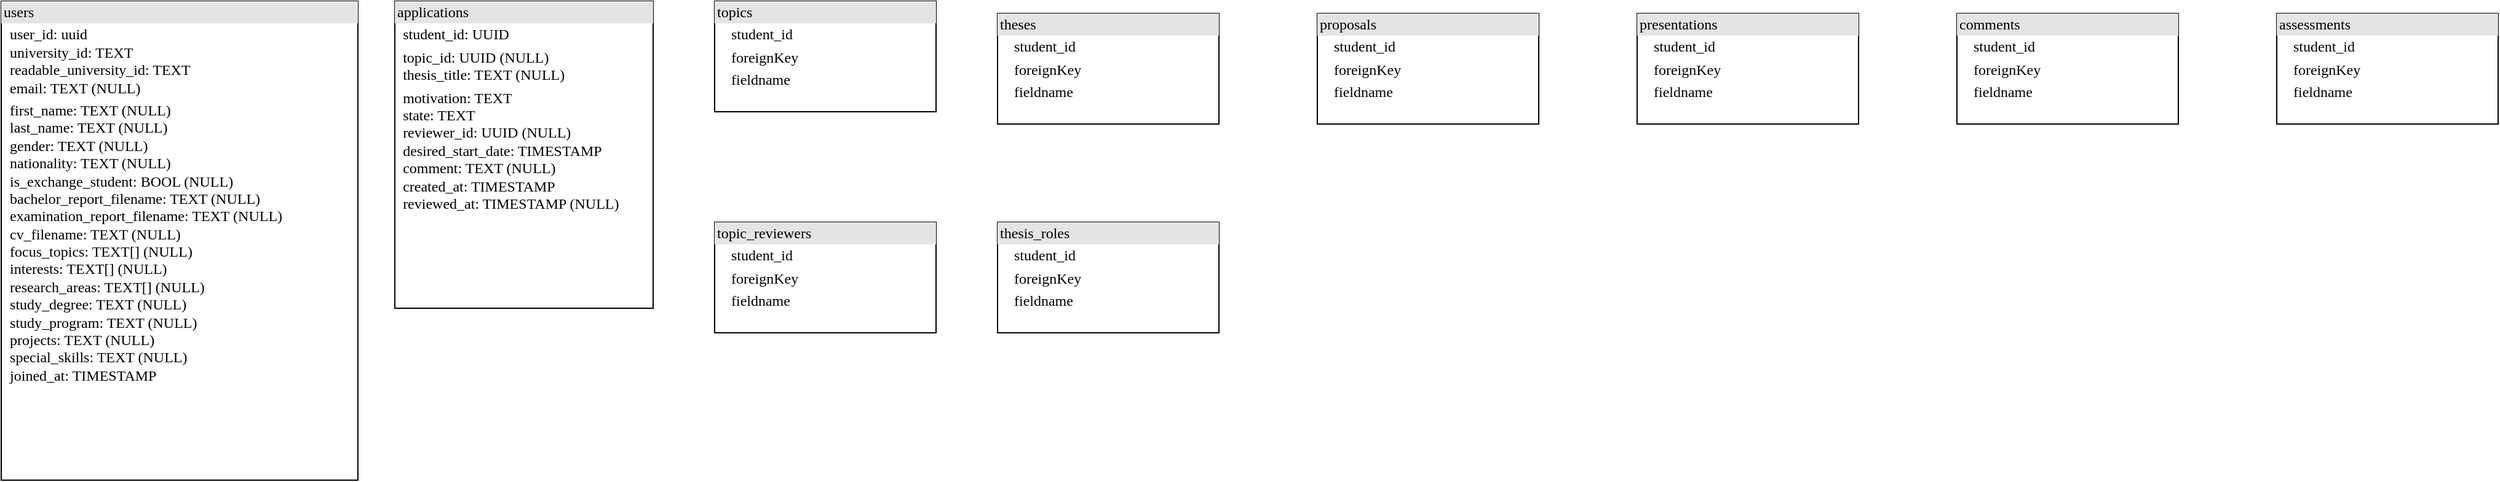 <mxfile version="24.6.4" type="github">
  <diagram name="Page-1" id="2ca16b54-16f6-2749-3443-fa8db7711227">
    <mxGraphModel dx="1429" dy="720" grid="1" gridSize="10" guides="1" tooltips="1" connect="1" arrows="1" fold="1" page="1" pageScale="1" pageWidth="1100" pageHeight="850" background="none" math="0" shadow="0">
      <root>
        <mxCell id="0" />
        <mxCell id="1" parent="0" />
        <mxCell id="2ed32ef02a7f4228-1" value="&lt;div style=&quot;box-sizing:border-box;width:100%;background:#e4e4e4;padding:2px;&quot;&gt;users&lt;/div&gt;&lt;table style=&quot;width:100%;font-size:1em;&quot; cellpadding=&quot;2&quot; cellspacing=&quot;0&quot;&gt;&lt;tbody&gt;&lt;tr&gt;&lt;td&gt;&lt;br&gt;&lt;/td&gt;&lt;td&gt;user_id: uuid&lt;br&gt;university_id: TEXT&lt;br&gt;readable_university_id: TEXT&lt;br&gt;email: TEXT (NULL)&lt;br&gt;&lt;/td&gt;&lt;/tr&gt;&lt;tr&gt;&lt;td&gt;&lt;/td&gt;&lt;td&gt;first_name: TEXT (NULL)&lt;br&gt;last_name: TEXT (NULL)&lt;br&gt;gender: TEXT (NULL)&lt;br&gt;nationality: TEXT (NULL)&lt;br&gt;is_exchange_student: BOOL (NULL)&lt;br&gt;bachelor_report_filename: TEXT (NULL)&lt;br&gt;examination_report_filename: TEXT (NULL)&lt;br&gt;cv_filename: TEXT (NULL)&lt;br&gt;focus_topics: TEXT[] (NULL)&lt;br&gt;interests: TEXT[] (NULL)&lt;br&gt;research_areas: TEXT[] (NULL)&lt;br&gt;study_degree: TEXT (NULL)&lt;br&gt;study_program: TEXT (NULL)&lt;br&gt;projects: TEXT (NULL)&lt;br&gt;special_skills: TEXT (NULL)&lt;br&gt;joined_at: TIMESTAMP&lt;br&gt;&lt;br&gt;&lt;br&gt;&lt;/td&gt;&lt;/tr&gt;&lt;/tbody&gt;&lt;/table&gt;" style="verticalAlign=top;align=left;overflow=fill;html=1;rounded=0;shadow=0;comic=0;labelBackgroundColor=none;strokeWidth=1;fontFamily=Verdana;fontSize=12" parent="1" vertex="1">
          <mxGeometry x="80" y="90" width="290" height="390" as="geometry" />
        </mxCell>
        <mxCell id="V38JLOzTE2tIwlUcOq3U-1" value="&lt;div style=&quot;box-sizing:border-box;width:100%;background:#e4e4e4;padding:2px;&quot;&gt;applications&lt;/div&gt;&lt;table style=&quot;width:100%;font-size:1em;&quot; cellpadding=&quot;2&quot; cellspacing=&quot;0&quot;&gt;&lt;tbody&gt;&lt;tr&gt;&lt;td&gt;&lt;br&gt;&lt;/td&gt;&lt;td&gt;student_id: UUID&lt;/td&gt;&lt;/tr&gt;&lt;tr&gt;&lt;td&gt;&lt;/td&gt;&lt;td&gt;topic_id: UUID (NULL)&lt;br&gt;thesis_title: TEXT (NULL)&lt;/td&gt;&lt;/tr&gt;&lt;tr&gt;&lt;td&gt;&lt;/td&gt;&lt;td&gt;motivation: TEXT&lt;br&gt;state: TEXT&lt;br&gt;reviewer_id: UUID (NULL)&lt;br&gt;desired_start_date: TIMESTAMP&lt;br&gt;comment: TEXT (NULL)&lt;br&gt;created_at: TIMESTAMP&lt;br&gt;reviewed_at: TIMESTAMP (NULL)&lt;/td&gt;&lt;/tr&gt;&lt;/tbody&gt;&lt;/table&gt;" style="verticalAlign=top;align=left;overflow=fill;html=1;rounded=0;shadow=0;comic=0;labelBackgroundColor=none;strokeWidth=1;fontFamily=Verdana;fontSize=12" vertex="1" parent="1">
          <mxGeometry x="400" y="90" width="210" height="250" as="geometry" />
        </mxCell>
        <mxCell id="V38JLOzTE2tIwlUcOq3U-3" value="&lt;div style=&quot;box-sizing:border-box;width:100%;background:#e4e4e4;padding:2px;&quot;&gt;topics&lt;br&gt;&lt;/div&gt;&lt;table style=&quot;width:100%;font-size:1em;&quot; cellpadding=&quot;2&quot; cellspacing=&quot;0&quot;&gt;&lt;tbody&gt;&lt;tr&gt;&lt;td&gt;&lt;br&gt;&lt;/td&gt;&lt;td&gt;student_id&lt;/td&gt;&lt;/tr&gt;&lt;tr&gt;&lt;td&gt;&lt;br&gt;&lt;/td&gt;&lt;td&gt;foreignKey&lt;/td&gt;&lt;/tr&gt;&lt;tr&gt;&lt;td&gt;&lt;/td&gt;&lt;td&gt;fieldname&lt;/td&gt;&lt;/tr&gt;&lt;/tbody&gt;&lt;/table&gt;" style="verticalAlign=top;align=left;overflow=fill;html=1;rounded=0;shadow=0;comic=0;labelBackgroundColor=none;strokeWidth=1;fontFamily=Verdana;fontSize=12" vertex="1" parent="1">
          <mxGeometry x="660" y="90" width="180" height="90" as="geometry" />
        </mxCell>
        <mxCell id="V38JLOzTE2tIwlUcOq3U-5" value="&lt;div style=&quot;box-sizing:border-box;width:100%;background:#e4e4e4;padding:2px;&quot;&gt;theses&lt;br&gt;&lt;/div&gt;&lt;table style=&quot;width:100%;font-size:1em;&quot; cellpadding=&quot;2&quot; cellspacing=&quot;0&quot;&gt;&lt;tbody&gt;&lt;tr&gt;&lt;td&gt;&lt;br&gt;&lt;/td&gt;&lt;td&gt;student_id&lt;/td&gt;&lt;/tr&gt;&lt;tr&gt;&lt;td&gt;&lt;br&gt;&lt;/td&gt;&lt;td&gt;foreignKey&lt;/td&gt;&lt;/tr&gt;&lt;tr&gt;&lt;td&gt;&lt;/td&gt;&lt;td&gt;fieldname&lt;/td&gt;&lt;/tr&gt;&lt;/tbody&gt;&lt;/table&gt;" style="verticalAlign=top;align=left;overflow=fill;html=1;rounded=0;shadow=0;comic=0;labelBackgroundColor=none;strokeWidth=1;fontFamily=Verdana;fontSize=12" vertex="1" parent="1">
          <mxGeometry x="890" y="100" width="180" height="90" as="geometry" />
        </mxCell>
        <mxCell id="V38JLOzTE2tIwlUcOq3U-7" value="&lt;div style=&quot;box-sizing:border-box;width:100%;background:#e4e4e4;padding:2px;&quot;&gt;proposals&lt;br&gt;&lt;/div&gt;&lt;table style=&quot;width:100%;font-size:1em;&quot; cellpadding=&quot;2&quot; cellspacing=&quot;0&quot;&gt;&lt;tbody&gt;&lt;tr&gt;&lt;td&gt;&lt;br&gt;&lt;/td&gt;&lt;td&gt;student_id&lt;/td&gt;&lt;/tr&gt;&lt;tr&gt;&lt;td&gt;&lt;br&gt;&lt;/td&gt;&lt;td&gt;foreignKey&lt;/td&gt;&lt;/tr&gt;&lt;tr&gt;&lt;td&gt;&lt;/td&gt;&lt;td&gt;fieldname&lt;/td&gt;&lt;/tr&gt;&lt;/tbody&gt;&lt;/table&gt;" style="verticalAlign=top;align=left;overflow=fill;html=1;rounded=0;shadow=0;comic=0;labelBackgroundColor=none;strokeWidth=1;fontFamily=Verdana;fontSize=12" vertex="1" parent="1">
          <mxGeometry x="1150" y="100" width="180" height="90" as="geometry" />
        </mxCell>
        <mxCell id="V38JLOzTE2tIwlUcOq3U-9" value="&lt;div style=&quot;box-sizing:border-box;width:100%;background:#e4e4e4;padding:2px;&quot;&gt;presentations&lt;br&gt;&lt;/div&gt;&lt;table style=&quot;width:100%;font-size:1em;&quot; cellpadding=&quot;2&quot; cellspacing=&quot;0&quot;&gt;&lt;tbody&gt;&lt;tr&gt;&lt;td&gt;&lt;/td&gt;&lt;td&gt;student_id&lt;/td&gt;&lt;/tr&gt;&lt;tr&gt;&lt;td&gt;&lt;br&gt;&lt;/td&gt;&lt;td&gt;foreignKey&lt;/td&gt;&lt;/tr&gt;&lt;tr&gt;&lt;td&gt;&lt;/td&gt;&lt;td&gt;fieldname&lt;/td&gt;&lt;/tr&gt;&lt;/tbody&gt;&lt;/table&gt;" style="verticalAlign=top;align=left;overflow=fill;html=1;rounded=0;shadow=0;comic=0;labelBackgroundColor=none;strokeWidth=1;fontFamily=Verdana;fontSize=12" vertex="1" parent="1">
          <mxGeometry x="1410" y="100" width="180" height="90" as="geometry" />
        </mxCell>
        <mxCell id="V38JLOzTE2tIwlUcOq3U-11" value="&lt;div style=&quot;box-sizing:border-box;width:100%;background:#e4e4e4;padding:2px;&quot;&gt;comments&lt;/div&gt;&lt;table style=&quot;width:100%;font-size:1em;&quot; cellpadding=&quot;2&quot; cellspacing=&quot;0&quot;&gt;&lt;tbody&gt;&lt;tr&gt;&lt;td&gt;&lt;br&gt;&lt;/td&gt;&lt;td&gt;student_id&lt;/td&gt;&lt;/tr&gt;&lt;tr&gt;&lt;td&gt;&lt;br&gt;&lt;/td&gt;&lt;td&gt;foreignKey&lt;/td&gt;&lt;/tr&gt;&lt;tr&gt;&lt;td&gt;&lt;/td&gt;&lt;td&gt;fieldname&lt;/td&gt;&lt;/tr&gt;&lt;/tbody&gt;&lt;/table&gt;" style="verticalAlign=top;align=left;overflow=fill;html=1;rounded=0;shadow=0;comic=0;labelBackgroundColor=none;strokeWidth=1;fontFamily=Verdana;fontSize=12" vertex="1" parent="1">
          <mxGeometry x="1670" y="100" width="180" height="90" as="geometry" />
        </mxCell>
        <mxCell id="V38JLOzTE2tIwlUcOq3U-13" value="&lt;div style=&quot;box-sizing:border-box;width:100%;background:#e4e4e4;padding:2px;&quot;&gt;assessments&lt;/div&gt;&lt;table style=&quot;width:100%;font-size:1em;&quot; cellpadding=&quot;2&quot; cellspacing=&quot;0&quot;&gt;&lt;tbody&gt;&lt;tr&gt;&lt;td&gt;&lt;br&gt;&lt;/td&gt;&lt;td&gt;student_id&lt;/td&gt;&lt;/tr&gt;&lt;tr&gt;&lt;td&gt;&lt;br&gt;&lt;/td&gt;&lt;td&gt;foreignKey&lt;/td&gt;&lt;/tr&gt;&lt;tr&gt;&lt;td&gt;&lt;/td&gt;&lt;td&gt;fieldname&lt;/td&gt;&lt;/tr&gt;&lt;/tbody&gt;&lt;/table&gt;" style="verticalAlign=top;align=left;overflow=fill;html=1;rounded=0;shadow=0;comic=0;labelBackgroundColor=none;strokeWidth=1;fontFamily=Verdana;fontSize=12" vertex="1" parent="1">
          <mxGeometry x="1930" y="100" width="180" height="90" as="geometry" />
        </mxCell>
        <mxCell id="V38JLOzTE2tIwlUcOq3U-15" value="&lt;div style=&quot;box-sizing:border-box;width:100%;background:#e4e4e4;padding:2px;&quot;&gt;topic_reviewers&lt;br&gt;&lt;/div&gt;&lt;table style=&quot;width:100%;font-size:1em;&quot; cellpadding=&quot;2&quot; cellspacing=&quot;0&quot;&gt;&lt;tbody&gt;&lt;tr&gt;&lt;td&gt;&lt;/td&gt;&lt;td&gt;student_id&lt;/td&gt;&lt;/tr&gt;&lt;tr&gt;&lt;td&gt;&lt;br&gt;&lt;/td&gt;&lt;td&gt;foreignKey&lt;/td&gt;&lt;/tr&gt;&lt;tr&gt;&lt;td&gt;&lt;/td&gt;&lt;td&gt;fieldname&lt;/td&gt;&lt;/tr&gt;&lt;/tbody&gt;&lt;/table&gt;" style="verticalAlign=top;align=left;overflow=fill;html=1;rounded=0;shadow=0;comic=0;labelBackgroundColor=none;strokeWidth=1;fontFamily=Verdana;fontSize=12" vertex="1" parent="1">
          <mxGeometry x="660" y="270" width="180" height="90" as="geometry" />
        </mxCell>
        <mxCell id="V38JLOzTE2tIwlUcOq3U-17" value="&lt;div style=&quot;box-sizing:border-box;width:100%;background:#e4e4e4;padding:2px;&quot;&gt;thesis_roles&lt;br&gt;&lt;/div&gt;&lt;table style=&quot;width:100%;font-size:1em;&quot; cellpadding=&quot;2&quot; cellspacing=&quot;0&quot;&gt;&lt;tbody&gt;&lt;tr&gt;&lt;td&gt;&lt;br&gt;&lt;/td&gt;&lt;td&gt;student_id&lt;/td&gt;&lt;/tr&gt;&lt;tr&gt;&lt;td&gt;&lt;br&gt;&lt;/td&gt;&lt;td&gt;foreignKey&lt;/td&gt;&lt;/tr&gt;&lt;tr&gt;&lt;td&gt;&lt;/td&gt;&lt;td&gt;fieldname&lt;/td&gt;&lt;/tr&gt;&lt;/tbody&gt;&lt;/table&gt;" style="verticalAlign=top;align=left;overflow=fill;html=1;rounded=0;shadow=0;comic=0;labelBackgroundColor=none;strokeWidth=1;fontFamily=Verdana;fontSize=12" vertex="1" parent="1">
          <mxGeometry x="890" y="270" width="180" height="90" as="geometry" />
        </mxCell>
      </root>
    </mxGraphModel>
  </diagram>
</mxfile>
